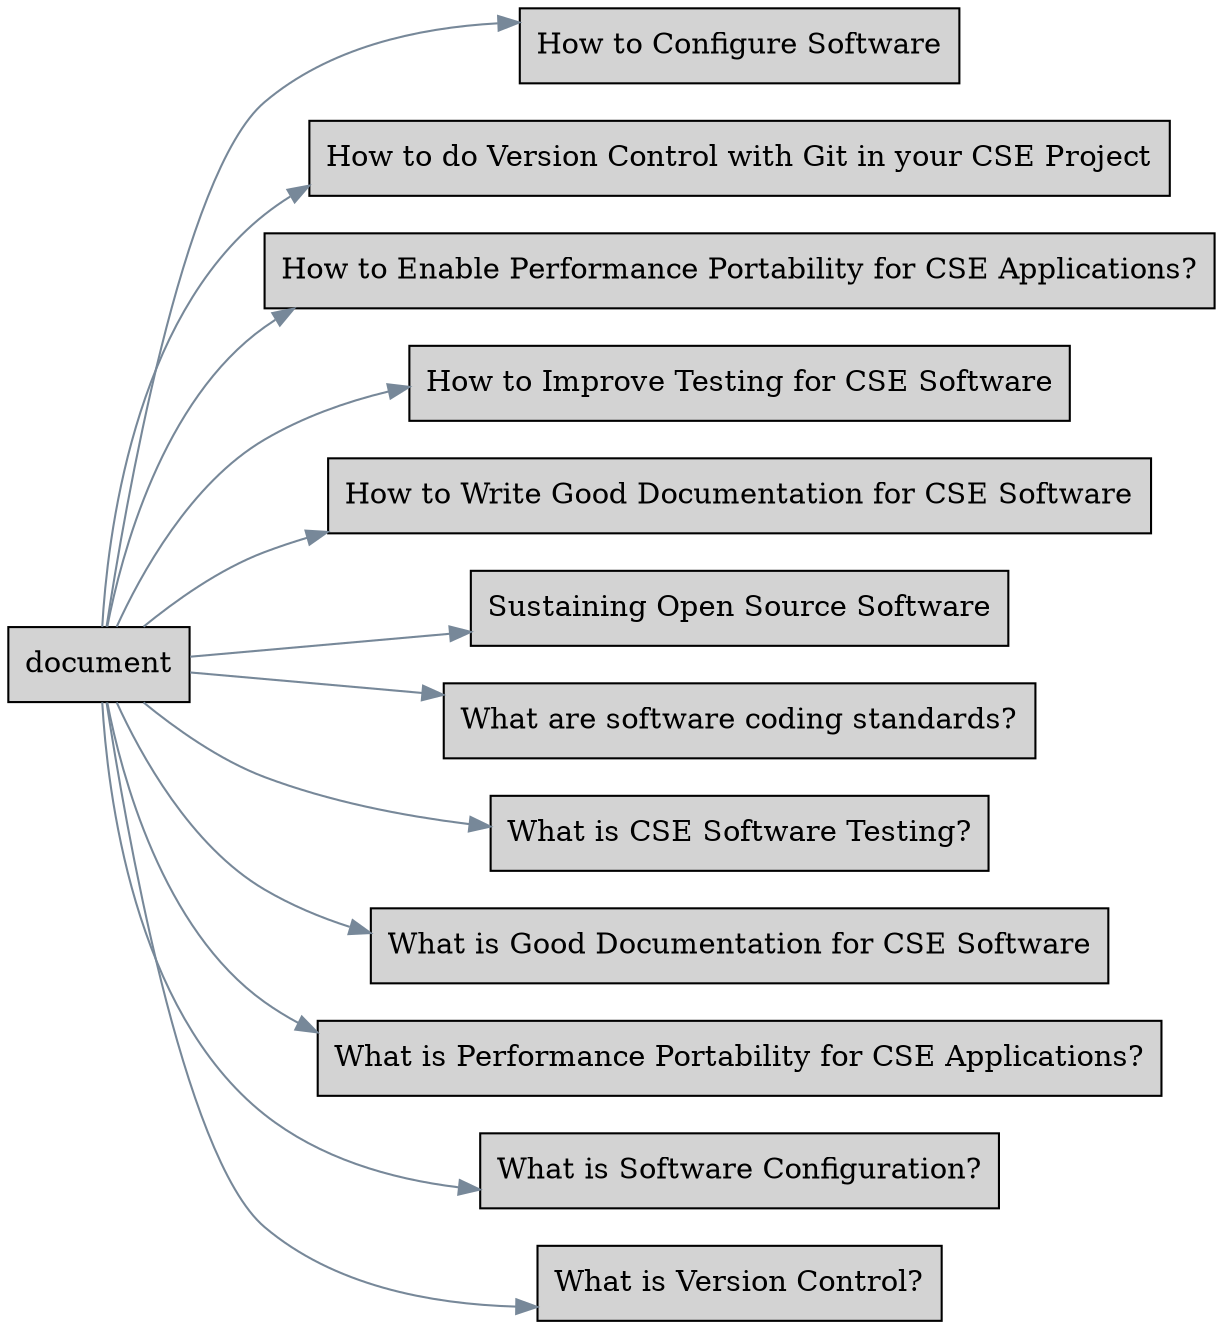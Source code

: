 digraph bettersoftware {
            rankdir = LR;
            ratio = fill;
            node [style=filled];
            node [shape = box];
"document" ->  "HowToConfigureSw.md" [colorscheme="svg" color="lightslategrey"];
"HowToConfigureSw.md" [label="How to Configure Software" URL="http://bss.parallactic.com/resources/how-to-configure-software"]
"document" ->  "HowToDoVersionControlWithGitInYourCseProject.md" [colorscheme="svg" color="lightslategrey"];
"HowToDoVersionControlWithGitInYourCseProject.md" [label="How to do Version Control with Git in your CSE Project" URL="http://bss.parallactic.com/resources/how-to-do-version-control-with-git-in-your-cse-project"]
"document" ->  "HowToEnablePerfPortabilityForCseApps.md" [colorscheme="svg" color="lightslategrey"];
"HowToEnablePerfPortabilityForCseApps.md" [label="How to Enable Performance Portability for CSE Applications?" URL="http://bss.parallactic.com/resources/how-to-enable-performance-portability-for-cse-applications?"]
"document" ->  "HowToImproveTestingForCseSw.md" [colorscheme="svg" color="lightslategrey"];
"HowToImproveTestingForCseSw.md" [label="How to Improve Testing for CSE Software" URL="http://bss.parallactic.com/resources/how-to-improve-testing-for-cse-software"]
"document" ->  "HowToWriteGoodDocumentation.md" [colorscheme="svg" color="lightslategrey"];
"HowToWriteGoodDocumentation.md" [label="How to Write Good Documentation for CSE Software" URL="http://bss.parallactic.com/resources/how-to-write-good-documentation-for-cse-software"]
"document" ->  "OSSSustainabilityResources.md" [colorscheme="svg" color="lightslategrey"];
"OSSSustainabilityResources.md" [label="Sustaining Open Source Software" URL="http://bss.parallactic.com/resources/sustaining-open-source-software"]
"document" ->  "WhatAreSwCodingStandards.md" [colorscheme="svg" color="lightslategrey"];
"WhatAreSwCodingStandards.md" [label="What are software coding standards?" URL="http://bss.parallactic.com/resources/what-are-software-coding-standards?"]
"document" ->  "WhatIsCseSwTesting.md" [colorscheme="svg" color="lightslategrey"];
"WhatIsCseSwTesting.md" [label="What is CSE Software Testing?" URL="http://bss.parallactic.com/resources/what-is-cse-software-testing?"]
"document" ->  "WhatIsGoodDocumentation.md" [colorscheme="svg" color="lightslategrey"];
"WhatIsGoodDocumentation.md" [label="What is Good Documentation for CSE Software" URL="http://bss.parallactic.com/resources/what-is-good-documentation-for-cse-software"]
"document" ->  "WhatIsPerfPortabilityForCseApps.md" [colorscheme="svg" color="lightslategrey"];
"WhatIsPerfPortabilityForCseApps.md" [label="What is Performance Portability for CSE Applications?" URL="http://bss.parallactic.com/resources/what-is-performance-portability-for-cse-applications?"]
"document" ->  "WhatIsSwConfiguration.md" [colorscheme="svg" color="lightslategrey"];
"WhatIsSwConfiguration.md" [label="What is Software Configuration?" URL="http://bss.parallactic.com/resources/what-is-software-configuration?"]
"document" ->  "WhatIsVersionControl.md" [colorscheme="svg" color="lightslategrey"];
"WhatIsVersionControl.md" [label="What is Version Control?" URL="http://bss.parallactic.com/resources/what-is-version-control?"]
}